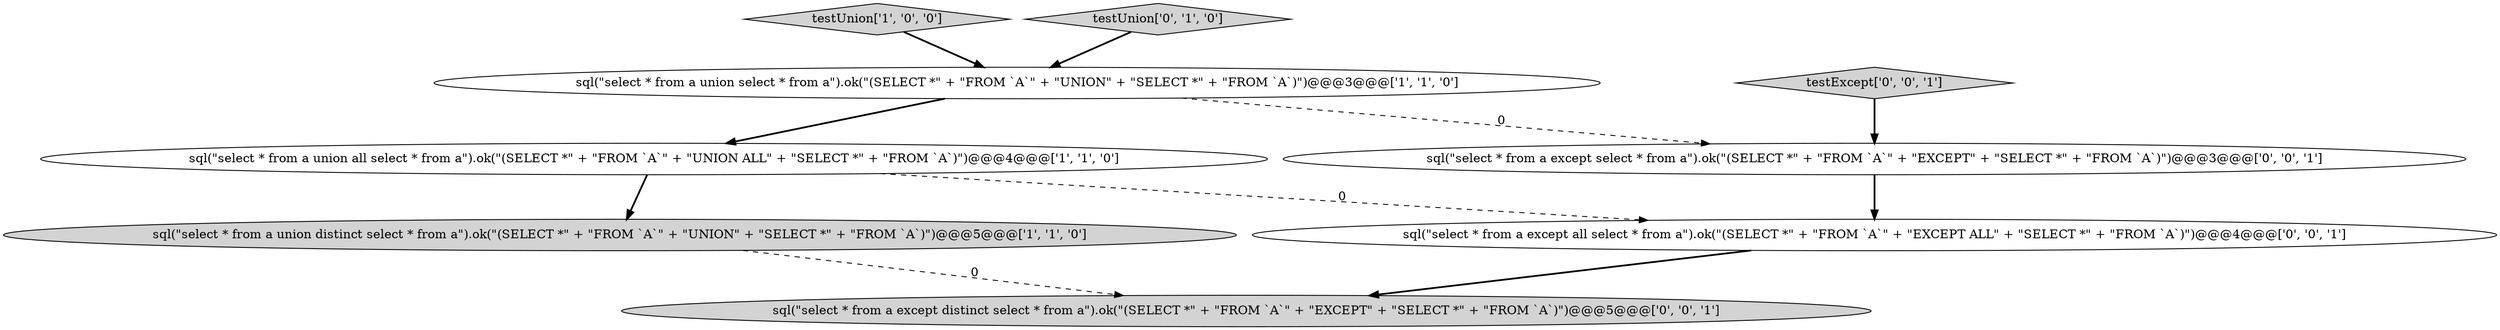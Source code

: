 digraph {
8 [style = filled, label = "sql(\"select * from a except select * from a\").ok(\"(SELECT *\" + \"FROM `A`\" + \"EXCEPT\" + \"SELECT *\" + \"FROM `A`)\")@@@3@@@['0', '0', '1']", fillcolor = white, shape = ellipse image = "AAA0AAABBB3BBB"];
3 [style = filled, label = "sql(\"select * from a union distinct select * from a\").ok(\"(SELECT *\" + \"FROM `A`\" + \"UNION\" + \"SELECT *\" + \"FROM `A`)\")@@@5@@@['1', '1', '0']", fillcolor = lightgray, shape = ellipse image = "AAA0AAABBB1BBB"];
2 [style = filled, label = "testUnion['1', '0', '0']", fillcolor = lightgray, shape = diamond image = "AAA0AAABBB1BBB"];
4 [style = filled, label = "testUnion['0', '1', '0']", fillcolor = lightgray, shape = diamond image = "AAA0AAABBB2BBB"];
7 [style = filled, label = "sql(\"select * from a except distinct select * from a\").ok(\"(SELECT *\" + \"FROM `A`\" + \"EXCEPT\" + \"SELECT *\" + \"FROM `A`)\")@@@5@@@['0', '0', '1']", fillcolor = lightgray, shape = ellipse image = "AAA0AAABBB3BBB"];
0 [style = filled, label = "sql(\"select * from a union select * from a\").ok(\"(SELECT *\" + \"FROM `A`\" + \"UNION\" + \"SELECT *\" + \"FROM `A`)\")@@@3@@@['1', '1', '0']", fillcolor = white, shape = ellipse image = "AAA0AAABBB1BBB"];
6 [style = filled, label = "sql(\"select * from a except all select * from a\").ok(\"(SELECT *\" + \"FROM `A`\" + \"EXCEPT ALL\" + \"SELECT *\" + \"FROM `A`)\")@@@4@@@['0', '0', '1']", fillcolor = white, shape = ellipse image = "AAA0AAABBB3BBB"];
1 [style = filled, label = "sql(\"select * from a union all select * from a\").ok(\"(SELECT *\" + \"FROM `A`\" + \"UNION ALL\" + \"SELECT *\" + \"FROM `A`)\")@@@4@@@['1', '1', '0']", fillcolor = white, shape = ellipse image = "AAA0AAABBB1BBB"];
5 [style = filled, label = "testExcept['0', '0', '1']", fillcolor = lightgray, shape = diamond image = "AAA0AAABBB3BBB"];
1->3 [style = bold, label=""];
0->8 [style = dashed, label="0"];
5->8 [style = bold, label=""];
8->6 [style = bold, label=""];
2->0 [style = bold, label=""];
6->7 [style = bold, label=""];
3->7 [style = dashed, label="0"];
1->6 [style = dashed, label="0"];
0->1 [style = bold, label=""];
4->0 [style = bold, label=""];
}
